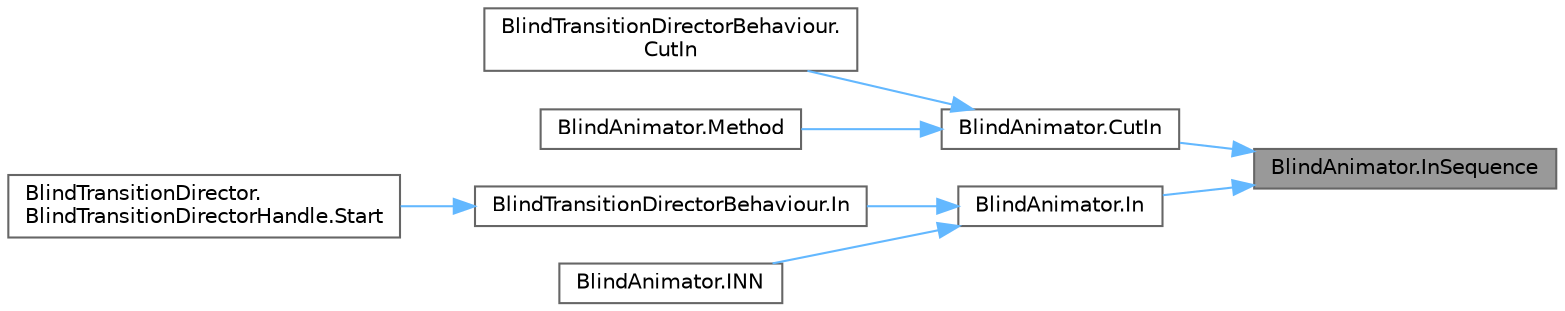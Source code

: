 digraph "BlindAnimator.InSequence"
{
 // LATEX_PDF_SIZE
  bgcolor="transparent";
  edge [fontname=Helvetica,fontsize=10,labelfontname=Helvetica,labelfontsize=10];
  node [fontname=Helvetica,fontsize=10,shape=box,height=0.2,width=0.4];
  rankdir="RL";
  Node1 [id="Node000001",label="BlindAnimator.InSequence",height=0.2,width=0.4,color="gray40", fillcolor="grey60", style="filled", fontcolor="black",tooltip=" "];
  Node1 -> Node2 [id="edge8_Node000001_Node000002",dir="back",color="steelblue1",style="solid",tooltip=" "];
  Node2 [id="Node000002",label="BlindAnimator.CutIn",height=0.2,width=0.4,color="grey40", fillcolor="white", style="filled",URL="$class_blind_animator.html#aa9009c1f3af507daba239d08f38288d7",tooltip=" "];
  Node2 -> Node3 [id="edge9_Node000002_Node000003",dir="back",color="steelblue1",style="solid",tooltip=" "];
  Node3 [id="Node000003",label="BlindTransitionDirectorBehaviour.\lCutIn",height=0.2,width=0.4,color="grey40", fillcolor="white", style="filled",URL="$class_blind_transition_director_behaviour.html#a9b4341484211d2263658a9b03fbc5b2d",tooltip=" "];
  Node2 -> Node4 [id="edge10_Node000002_Node000004",dir="back",color="steelblue1",style="solid",tooltip=" "];
  Node4 [id="Node000004",label="BlindAnimator.Method",height=0.2,width=0.4,color="grey40", fillcolor="white", style="filled",URL="$class_blind_animator.html#ad7f76aefed420166eaf0d8830f19491d",tooltip=" "];
  Node1 -> Node5 [id="edge11_Node000001_Node000005",dir="back",color="steelblue1",style="solid",tooltip=" "];
  Node5 [id="Node000005",label="BlindAnimator.In",height=0.2,width=0.4,color="grey40", fillcolor="white", style="filled",URL="$class_blind_animator.html#a5762a7c4ed26951b48ab1d23c31e01d2",tooltip=" "];
  Node5 -> Node6 [id="edge12_Node000005_Node000006",dir="back",color="steelblue1",style="solid",tooltip=" "];
  Node6 [id="Node000006",label="BlindTransitionDirectorBehaviour.In",height=0.2,width=0.4,color="grey40", fillcolor="white", style="filled",URL="$class_blind_transition_director_behaviour.html#a1a6f0de1ec28d4945a3b040506fc7cd6",tooltip=" "];
  Node6 -> Node7 [id="edge13_Node000006_Node000007",dir="back",color="steelblue1",style="solid",tooltip=" "];
  Node7 [id="Node000007",label="BlindTransitionDirector.\lBlindTransitionDirectorHandle.Start",height=0.2,width=0.4,color="grey40", fillcolor="white", style="filled",URL="$class_blind_transition_director_1_1_blind_transition_director_handle.html#a480538dfd5550ccfb97ca5b4f041ed6a",tooltip=" "];
  Node5 -> Node8 [id="edge14_Node000005_Node000008",dir="back",color="steelblue1",style="solid",tooltip=" "];
  Node8 [id="Node000008",label="BlindAnimator.INN",height=0.2,width=0.4,color="grey40", fillcolor="white", style="filled",URL="$class_blind_animator.html#a00975bcfc96d4bbb71952aa6f342adaa",tooltip=" "];
}
